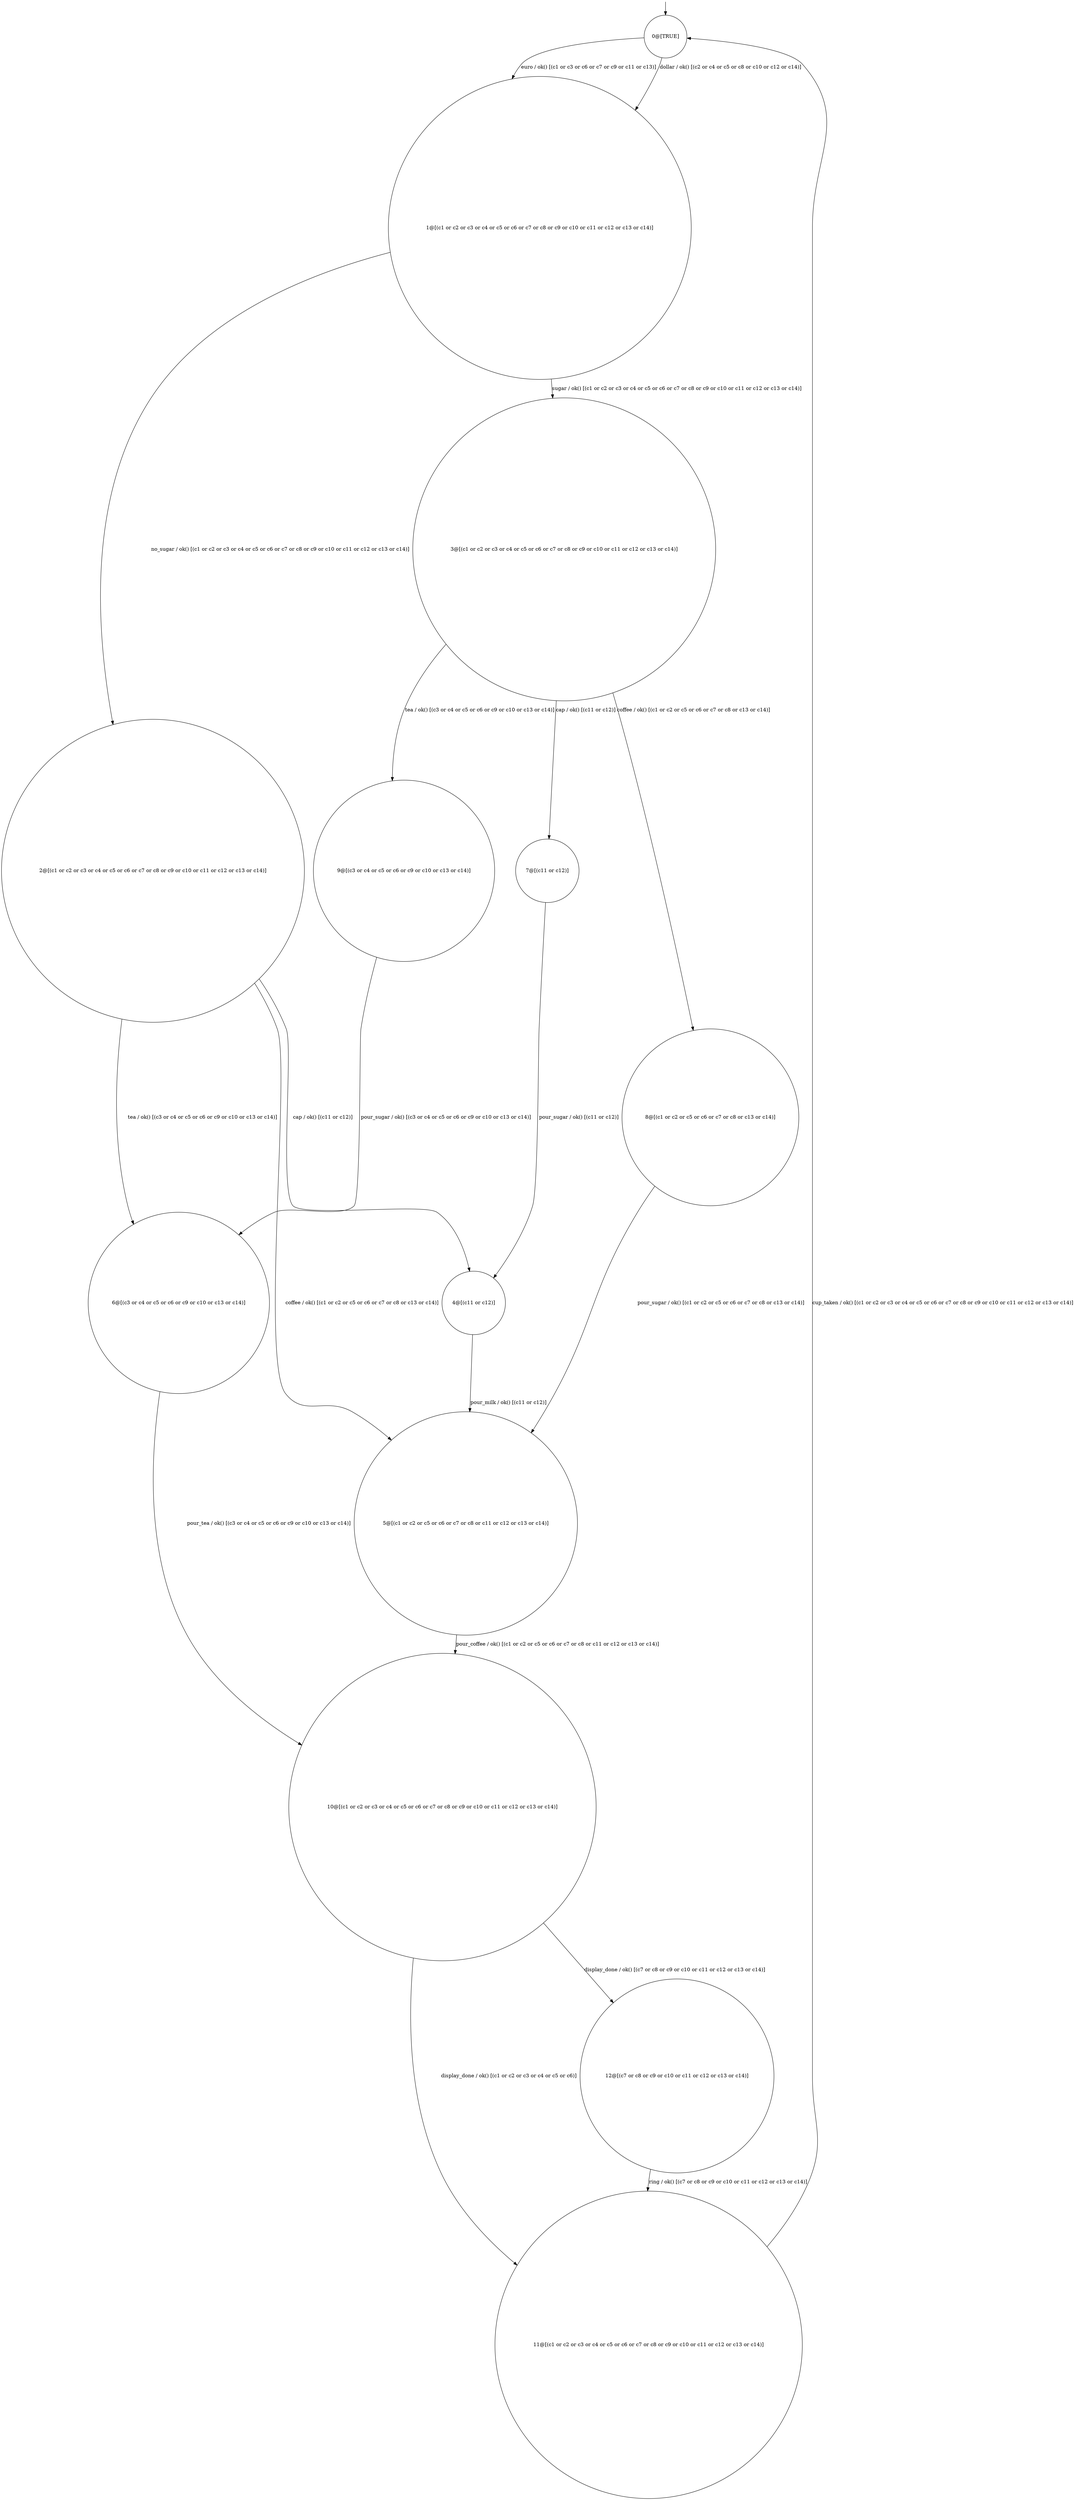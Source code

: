 digraph g {
	edge [lblstyle="above, sloped"];
	s0 [shape="circle" label="0@[TRUE]"];
	s1 [shape="circle" label="1@[(c1 or c2 or c3 or c4 or c5 or c6 or c7 or c8 or c9 or c10 or c11 or c12 or c13 or c14)]"];
	s2 [shape="circle" label="2@[(c1 or c2 or c3 or c4 or c5 or c6 or c7 or c8 or c9 or c10 or c11 or c12 or c13 or c14)]"];
	s3 [shape="circle" label="3@[(c1 or c2 or c3 or c4 or c5 or c6 or c7 or c8 or c9 or c10 or c11 or c12 or c13 or c14)]"];
	s4 [shape="circle" label="4@[(c11 or c12)]"];
	s5 [shape="circle" label="5@[(c1 or c2 or c5 or c6 or c7 or c8 or c11 or c12 or c13 or c14)]"];
	s6 [shape="circle" label="6@[(c3 or c4 or c5 or c6 or c9 or c10 or c13 or c14)]"];
	s7 [shape="circle" label="7@[(c11 or c12)]"];
	s8 [shape="circle" label="8@[(c1 or c2 or c5 or c6 or c7 or c8 or c13 or c14)]"];
	s9 [shape="circle" label="9@[(c3 or c4 or c5 or c6 or c9 or c10 or c13 or c14)]"];
	s10 [shape="circle" label="10@[(c1 or c2 or c3 or c4 or c5 or c6 or c7 or c8 or c9 or c10 or c11 or c12 or c13 or c14)]"];
	s11 [shape="circle" label="11@[(c1 or c2 or c3 or c4 or c5 or c6 or c7 or c8 or c9 or c10 or c11 or c12 or c13 or c14)]"];
	s12 [shape="circle" label="12@[(c7 or c8 or c9 or c10 or c11 or c12 or c13 or c14)]"];
	s0 -> s1 [label="dollar / ok() [(c2 or c4 or c5 or c8 or c10 or c12 or c14)]"];
	s0 -> s1 [label="euro / ok() [(c1 or c3 or c6 or c7 or c9 or c11 or c13)]"];
	s1 -> s2 [label="no_sugar / ok() [(c1 or c2 or c3 or c4 or c5 or c6 or c7 or c8 or c9 or c10 or c11 or c12 or c13 or c14)]"];
	s1 -> s3 [label="sugar / ok() [(c1 or c2 or c3 or c4 or c5 or c6 or c7 or c8 or c9 or c10 or c11 or c12 or c13 or c14)]"];
	s2 -> s4 [label="cap / ok() [(c11 or c12)]"];
	s2 -> s5 [label="coffee / ok() [(c1 or c2 or c5 or c6 or c7 or c8 or c13 or c14)]"];
	s2 -> s6 [label="tea / ok() [(c3 or c4 or c5 or c6 or c9 or c10 or c13 or c14)]"];
	s3 -> s7 [label="cap / ok() [(c11 or c12)]"];
	s3 -> s8 [label="coffee / ok() [(c1 or c2 or c5 or c6 or c7 or c8 or c13 or c14)]"];
	s3 -> s9 [label="tea / ok() [(c3 or c4 or c5 or c6 or c9 or c10 or c13 or c14)]"];
	s4 -> s5 [label="pour_milk / ok() [(c11 or c12)]"];
	s5 -> s10 [label="pour_coffee / ok() [(c1 or c2 or c5 or c6 or c7 or c8 or c11 or c12 or c13 or c14)]"];
	s6 -> s10 [label="pour_tea / ok() [(c3 or c4 or c5 or c6 or c9 or c10 or c13 or c14)]"];
	s7 -> s4 [label="pour_sugar / ok() [(c11 or c12)]"];
	s8 -> s5 [label="pour_sugar / ok() [(c1 or c2 or c5 or c6 or c7 or c8 or c13 or c14)]"];
	s9 -> s6 [label="pour_sugar / ok() [(c3 or c4 or c5 or c6 or c9 or c10 or c13 or c14)]"];
	s10 -> s12 [label="display_done / ok() [(c7 or c8 or c9 or c10 or c11 or c12 or c13 or c14)]"];
	s10 -> s11 [label="display_done / ok() [(c1 or c2 or c3 or c4 or c5 or c6)]"];
	s11 -> s0 [label="cup_taken / ok() [(c1 or c2 or c3 or c4 or c5 or c6 or c7 or c8 or c9 or c10 or c11 or c12 or c13 or c14)]"];
	s12 -> s11 [label="ring / ok() [(c7 or c8 or c9 or c10 or c11 or c12 or c13 or c14)]"];
	__start0 [label="" shape="none" width="0" height="0"];
	__start0 -> s0;
}